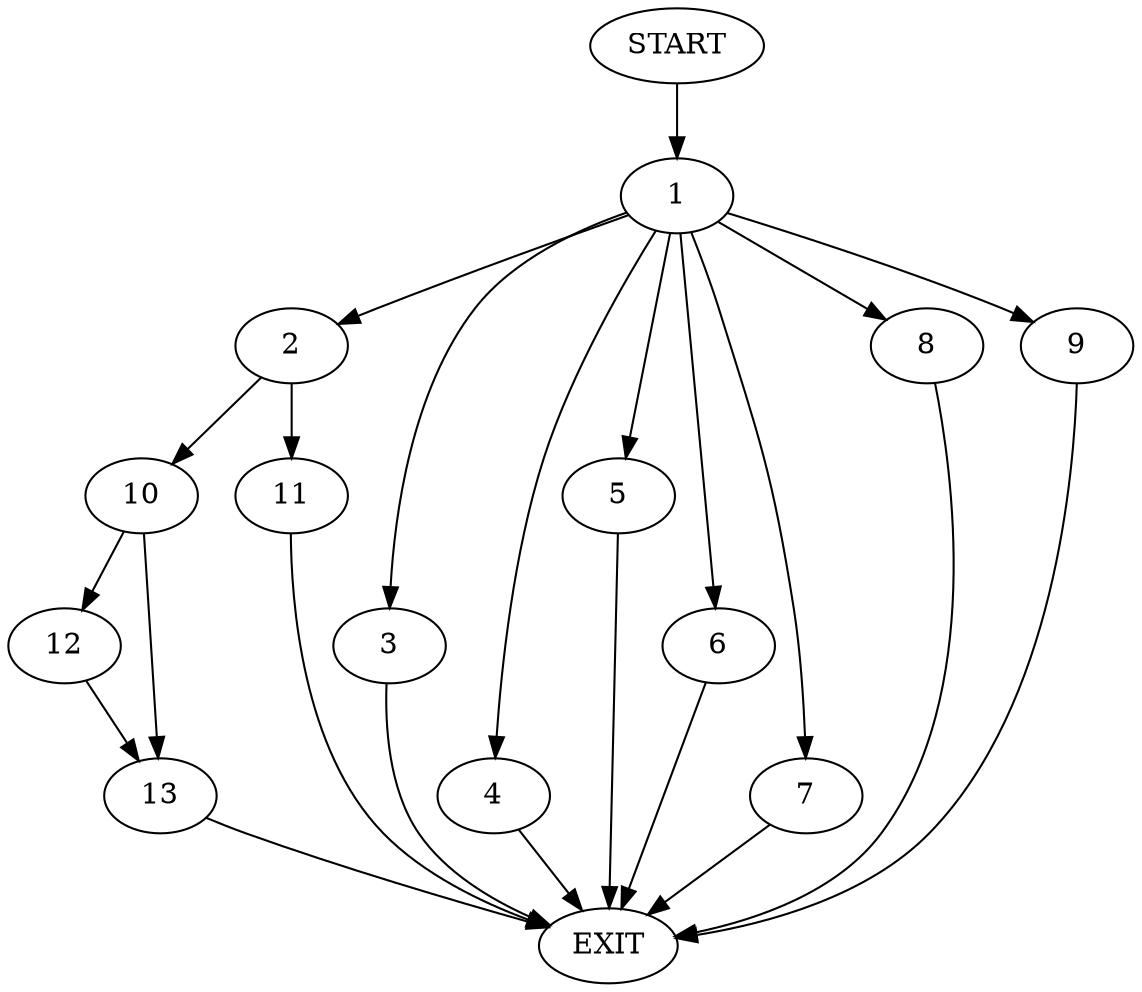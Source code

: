 digraph {
0 [label="START"]
14 [label="EXIT"]
0 -> 1
1 -> 2
1 -> 3
1 -> 4
1 -> 5
1 -> 6
1 -> 7
1 -> 8
1 -> 9
5 -> 14
2 -> 10
2 -> 11
7 -> 14
3 -> 14
9 -> 14
4 -> 14
8 -> 14
6 -> 14
10 -> 12
10 -> 13
11 -> 14
12 -> 13
13 -> 14
}

